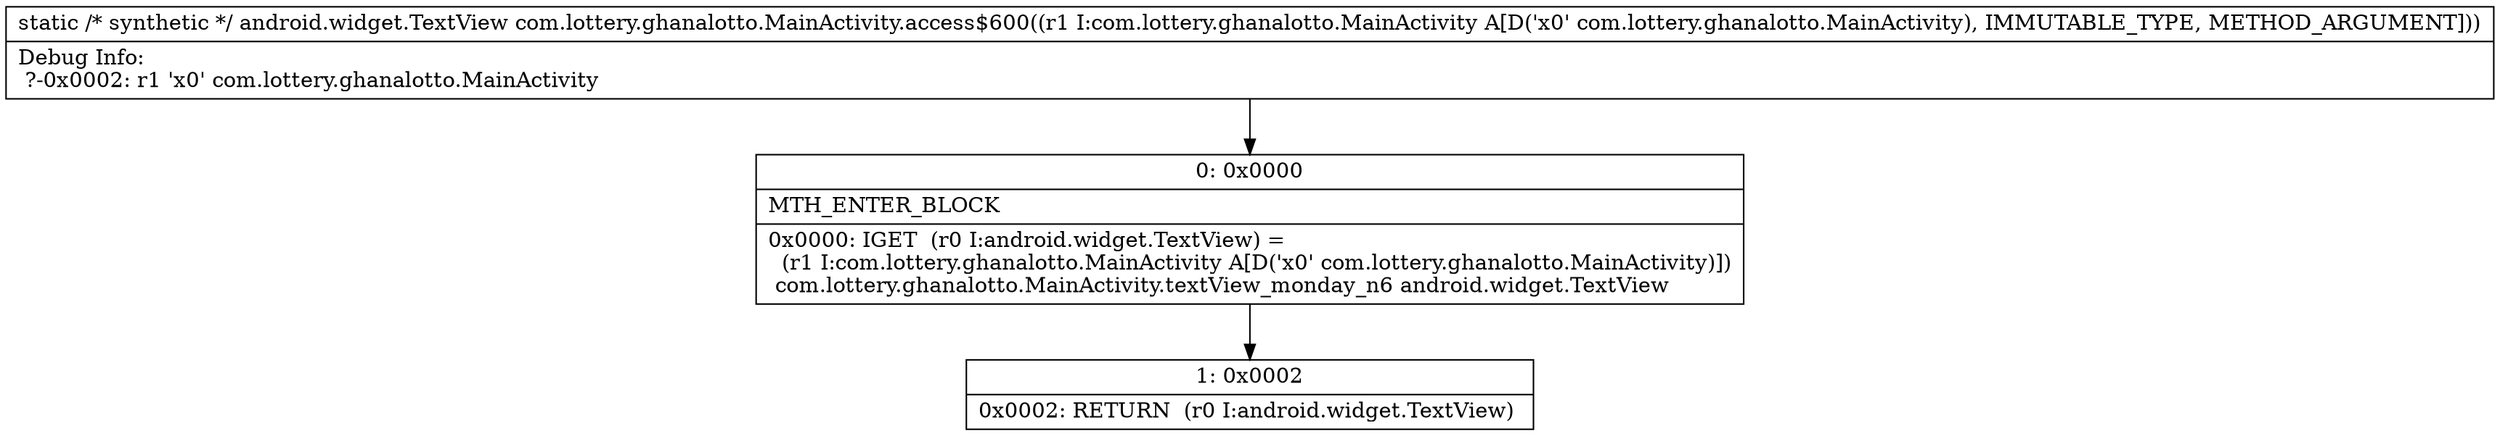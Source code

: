 digraph "CFG forcom.lottery.ghanalotto.MainActivity.access$600(Lcom\/lottery\/ghanalotto\/MainActivity;)Landroid\/widget\/TextView;" {
Node_0 [shape=record,label="{0\:\ 0x0000|MTH_ENTER_BLOCK\l|0x0000: IGET  (r0 I:android.widget.TextView) = \l  (r1 I:com.lottery.ghanalotto.MainActivity A[D('x0' com.lottery.ghanalotto.MainActivity)])\l com.lottery.ghanalotto.MainActivity.textView_monday_n6 android.widget.TextView \l}"];
Node_1 [shape=record,label="{1\:\ 0x0002|0x0002: RETURN  (r0 I:android.widget.TextView) \l}"];
MethodNode[shape=record,label="{static \/* synthetic *\/ android.widget.TextView com.lottery.ghanalotto.MainActivity.access$600((r1 I:com.lottery.ghanalotto.MainActivity A[D('x0' com.lottery.ghanalotto.MainActivity), IMMUTABLE_TYPE, METHOD_ARGUMENT]))  | Debug Info:\l  ?\-0x0002: r1 'x0' com.lottery.ghanalotto.MainActivity\l}"];
MethodNode -> Node_0;
Node_0 -> Node_1;
}

